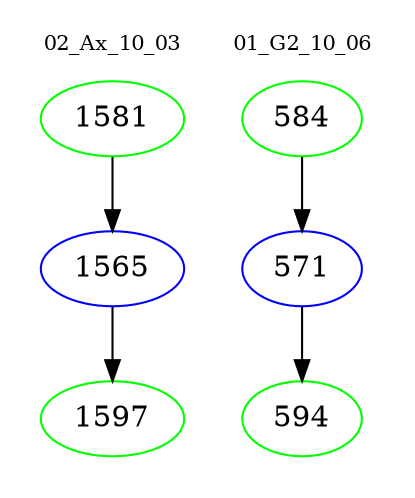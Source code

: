 digraph{
subgraph cluster_0 {
color = white
label = "02_Ax_10_03";
fontsize=10;
T0_1581 [label="1581", color="green"]
T0_1581 -> T0_1565 [color="black"]
T0_1565 [label="1565", color="blue"]
T0_1565 -> T0_1597 [color="black"]
T0_1597 [label="1597", color="green"]
}
subgraph cluster_1 {
color = white
label = "01_G2_10_06";
fontsize=10;
T1_584 [label="584", color="green"]
T1_584 -> T1_571 [color="black"]
T1_571 [label="571", color="blue"]
T1_571 -> T1_594 [color="black"]
T1_594 [label="594", color="green"]
}
}
